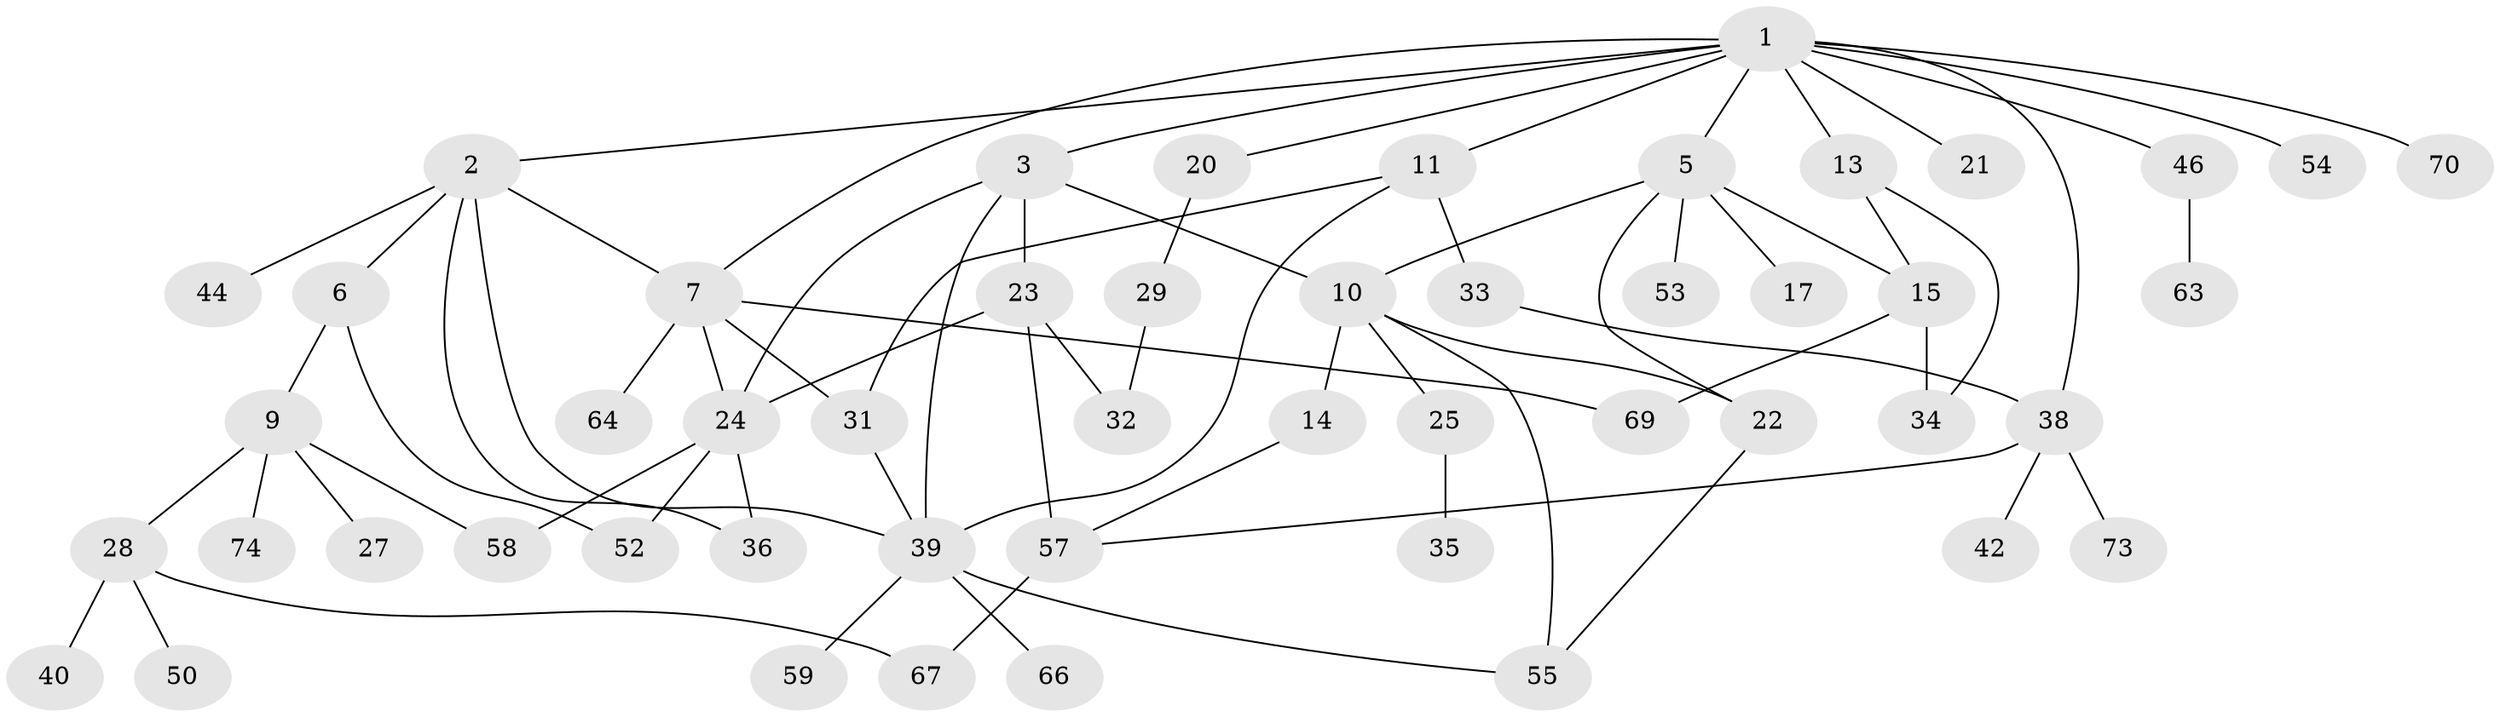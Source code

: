 // Generated by graph-tools (version 1.1) at 2025/23/03/03/25 07:23:33]
// undirected, 50 vertices, 71 edges
graph export_dot {
graph [start="1"]
  node [color=gray90,style=filled];
  1 [super="+4"];
  2 [super="+18"];
  3 [super="+12"];
  5 [super="+26"];
  6 [super="+8"];
  7 [super="+49"];
  9 [super="+16"];
  10 [super="+30"];
  11 [super="+19"];
  13;
  14;
  15 [super="+37"];
  17;
  20 [super="+41"];
  21 [super="+60"];
  22 [super="+71"];
  23 [super="+45"];
  24 [super="+43"];
  25;
  27;
  28 [super="+48"];
  29;
  31;
  32 [super="+61"];
  33;
  34;
  35;
  36;
  38 [super="+51"];
  39 [super="+47"];
  40 [super="+56"];
  42 [super="+62"];
  44;
  46;
  50 [super="+68"];
  52;
  53;
  54;
  55;
  57 [super="+72"];
  58 [super="+65"];
  59;
  63;
  64;
  66;
  67;
  69;
  70;
  73;
  74;
  1 -- 2;
  1 -- 3;
  1 -- 5;
  1 -- 7;
  1 -- 11;
  1 -- 46;
  1 -- 54;
  1 -- 38;
  1 -- 20;
  1 -- 21;
  1 -- 70;
  1 -- 13;
  2 -- 6;
  2 -- 39;
  2 -- 36;
  2 -- 44;
  2 -- 7;
  3 -- 10;
  3 -- 23;
  3 -- 24;
  3 -- 39;
  5 -- 17;
  5 -- 22;
  5 -- 53;
  5 -- 15;
  5 -- 10;
  6 -- 9;
  6 -- 52;
  7 -- 24;
  7 -- 64;
  7 -- 69;
  7 -- 31;
  9 -- 27;
  9 -- 28;
  9 -- 58;
  9 -- 74;
  10 -- 14;
  10 -- 25;
  10 -- 55;
  10 -- 22;
  11 -- 31;
  11 -- 39;
  11 -- 33;
  13 -- 15;
  13 -- 34;
  14 -- 57;
  15 -- 34;
  15 -- 69;
  20 -- 29;
  22 -- 55;
  23 -- 57 [weight=2];
  23 -- 32;
  23 -- 24;
  24 -- 52;
  24 -- 36;
  24 -- 58;
  25 -- 35;
  28 -- 40;
  28 -- 50;
  28 -- 67;
  29 -- 32;
  31 -- 39;
  33 -- 38;
  38 -- 42;
  38 -- 73;
  38 -- 57;
  39 -- 66;
  39 -- 55;
  39 -- 59;
  46 -- 63;
  57 -- 67;
}
